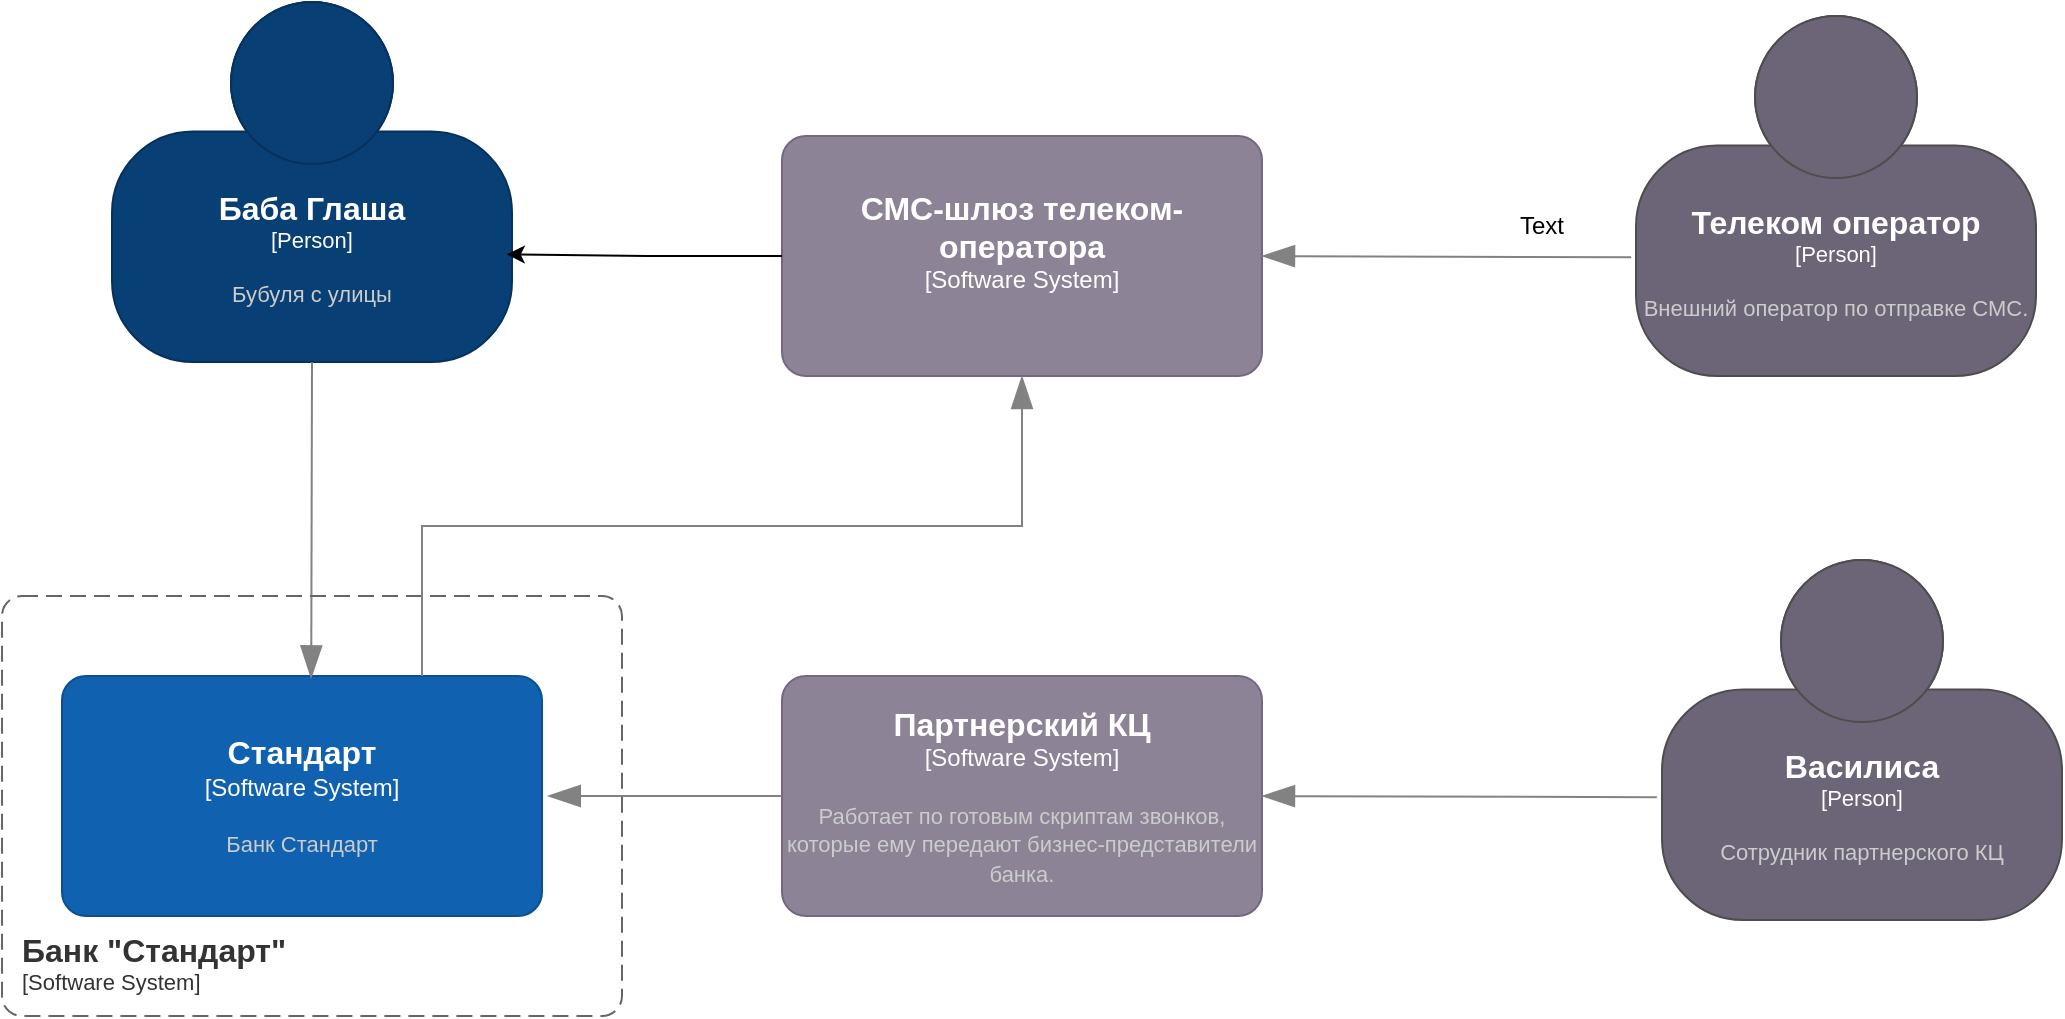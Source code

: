 <mxfile version="22.1.22" type="embed" pages="2">
  <diagram name="Диаграмма Контекста" id="or0cbxhQHK2p6AbOdDbz">
    <mxGraphModel dx="1624" dy="1848" grid="1" gridSize="10" guides="1" tooltips="1" connect="1" arrows="1" fold="1" page="1" pageScale="1" pageWidth="827" pageHeight="1169" math="0" shadow="0">
      <root>
        <mxCell id="0" />
        <mxCell id="1" parent="0" />
        <object placeholders="1" c4Name="Баба Глаша" c4Type="Person" c4Description="Бубуля с улицы" label="&lt;font style=&quot;font-size: 16px&quot;&gt;&lt;b&gt;%c4Name%&lt;/b&gt;&lt;/font&gt;&lt;div&gt;[%c4Type%]&lt;/div&gt;&lt;br&gt;&lt;div&gt;&lt;font style=&quot;font-size: 11px&quot;&gt;&lt;font color=&quot;#cccccc&quot;&gt;%c4Description%&lt;/font&gt;&lt;/div&gt;" id="4RS0db4ZnhoJXfB8UTYv-1">
          <mxCell style="html=1;fontSize=11;dashed=0;whiteSpace=wrap;fillColor=#083F75;strokeColor=#06315C;fontColor=#ffffff;shape=mxgraph.c4.person2;align=center;metaEdit=1;points=[[0.5,0,0],[1,0.5,0],[1,0.75,0],[0.75,1,0],[0.5,1,0],[0.25,1,0],[0,0.75,0],[0,0.5,0]];resizable=0;" parent="1" vertex="1">
            <mxGeometry x="65" y="-927" width="200" height="180" as="geometry" />
          </mxCell>
        </object>
        <object placeholders="1" c4Name="Василиса" c4Type="Person" c4Description="Сотрудник партнерского КЦ" label="&lt;font style=&quot;font-size: 16px&quot;&gt;&lt;b&gt;%c4Name%&lt;/b&gt;&lt;/font&gt;&lt;div&gt;[%c4Type%]&lt;/div&gt;&lt;br&gt;&lt;div&gt;&lt;font style=&quot;font-size: 11px&quot;&gt;&lt;font color=&quot;#cccccc&quot;&gt;%c4Description%&lt;/font&gt;&lt;/div&gt;" id="4RS0db4ZnhoJXfB8UTYv-5">
          <mxCell style="html=1;fontSize=11;dashed=0;whiteSpace=wrap;fillColor=#6C6477;strokeColor=#4D4D4D;fontColor=#ffffff;shape=mxgraph.c4.person2;align=center;metaEdit=1;points=[[0.5,0,0],[1,0.5,0],[1,0.75,0],[0.75,1,0],[0.5,1,0],[0.25,1,0],[0,0.75,0],[0,0.5,0]];resizable=0;" parent="1" vertex="1">
            <mxGeometry x="840" y="-648" width="200" height="180" as="geometry" />
          </mxCell>
        </object>
        <object placeholders="1" c4Name="Стандарт" c4Type="Software System" c4Description="Банк Стандарт" label="&lt;font style=&quot;font-size: 16px&quot;&gt;&lt;b&gt;%c4Name%&lt;/b&gt;&lt;/font&gt;&lt;div&gt;[%c4Type%]&lt;/div&gt;&lt;br&gt;&lt;div&gt;&lt;font style=&quot;font-size: 11px&quot;&gt;&lt;font color=&quot;#cccccc&quot;&gt;%c4Description%&lt;/font&gt;&lt;/div&gt;" id="4RS0db4ZnhoJXfB8UTYv-8">
          <mxCell style="rounded=1;whiteSpace=wrap;html=1;labelBackgroundColor=none;fillColor=#1061B0;fontColor=#ffffff;align=center;arcSize=10;strokeColor=#0D5091;metaEdit=1;resizable=0;points=[[0.25,0,0],[0.5,0,0],[0.75,0,0],[1,0.25,0],[1,0.5,0],[1,0.75,0],[0.75,1,0],[0.5,1,0],[0.25,1,0],[0,0.75,0],[0,0.5,0],[0,0.25,0]];" parent="1" vertex="1">
            <mxGeometry x="40" y="-590" width="240" height="120" as="geometry" />
          </mxCell>
        </object>
        <object placeholders="1" c4Name="Партнерский КЦ" c4Type="Software System" c4Description="Работает по готовым скриптам звонков, которые ему передают бизнес-представители банка." label="&lt;font style=&quot;font-size: 16px&quot;&gt;&lt;b&gt;%c4Name%&lt;/b&gt;&lt;/font&gt;&lt;div&gt;[%c4Type%]&lt;/div&gt;&lt;br&gt;&lt;div&gt;&lt;font style=&quot;font-size: 11px&quot;&gt;&lt;font color=&quot;#cccccc&quot;&gt;%c4Description%&lt;/font&gt;&lt;/div&gt;" id="4RS0db4ZnhoJXfB8UTYv-9">
          <mxCell style="rounded=1;whiteSpace=wrap;html=1;labelBackgroundColor=none;fillColor=#8C8496;fontColor=#ffffff;align=center;arcSize=10;strokeColor=#736782;metaEdit=1;resizable=0;points=[[0.25,0,0],[0.5,0,0],[0.75,0,0],[1,0.25,0],[1,0.5,0],[1,0.75,0],[0.75,1,0],[0.5,1,0],[0.25,1,0],[0,0.75,0],[0,0.5,0],[0,0.25,0]];" parent="1" vertex="1">
            <mxGeometry x="400" y="-590" width="240" height="120" as="geometry" />
          </mxCell>
        </object>
        <object placeholders="1" c4Type="Relationship" id="QrVf-eXzEir6JT4nixFo-1">
          <mxCell style="endArrow=blockThin;html=1;fontSize=10;fontColor=#404040;strokeWidth=1;endFill=1;strokeColor=#828282;elbow=vertical;metaEdit=1;endSize=14;startSize=14;jumpStyle=arc;jumpSize=16;rounded=0;edgeStyle=orthogonalEdgeStyle;exitX=0.5;exitY=1;exitDx=0;exitDy=0;exitPerimeter=0;entryX=0.519;entryY=0.01;entryDx=0;entryDy=0;entryPerimeter=0;" parent="1" source="4RS0db4ZnhoJXfB8UTYv-1" target="4RS0db4ZnhoJXfB8UTYv-8" edge="1">
            <mxGeometry width="240" relative="1" as="geometry">
              <mxPoint x="780" y="-230" as="sourcePoint" />
              <mxPoint x="164" y="-580" as="targetPoint" />
            </mxGeometry>
          </mxCell>
        </object>
        <object placeholders="1" c4Type="Relationship" id="QrVf-eXzEir6JT4nixFo-3">
          <mxCell style="endArrow=blockThin;html=1;fontSize=10;fontColor=#404040;strokeWidth=1;endFill=1;strokeColor=#828282;elbow=vertical;metaEdit=1;endSize=14;startSize=14;jumpStyle=arc;jumpSize=16;rounded=0;edgeStyle=orthogonalEdgeStyle;exitX=0;exitY=0.5;exitDx=0;exitDy=0;exitPerimeter=0;entryX=1.012;entryY=0.5;entryDx=0;entryDy=0;entryPerimeter=0;" parent="1" source="4RS0db4ZnhoJXfB8UTYv-9" target="4RS0db4ZnhoJXfB8UTYv-8" edge="1">
            <mxGeometry width="240" relative="1" as="geometry">
              <mxPoint x="160" y="-490" as="sourcePoint" />
              <mxPoint x="400" y="-490" as="targetPoint" />
            </mxGeometry>
          </mxCell>
        </object>
        <object placeholders="1" c4Name="Банк &quot;Стандарт&quot;" c4Type="SystemScopeBoundary" c4Application="Software System" label="&lt;font style=&quot;font-size: 16px&quot;&gt;&lt;b&gt;&lt;div style=&quot;text-align: left&quot;&gt;%c4Name%&lt;/div&gt;&lt;/b&gt;&lt;/font&gt;&lt;div style=&quot;text-align: left&quot;&gt;[%c4Application%]&lt;/div&gt;" id="QrVf-eXzEir6JT4nixFo-4">
          <mxCell style="rounded=1;fontSize=11;whiteSpace=wrap;html=1;dashed=1;arcSize=20;fillColor=none;strokeColor=#666666;fontColor=#333333;labelBackgroundColor=none;align=left;verticalAlign=bottom;labelBorderColor=none;spacingTop=0;spacing=10;dashPattern=8 4;metaEdit=1;rotatable=0;perimeter=rectanglePerimeter;noLabel=0;labelPadding=0;allowArrows=0;connectable=0;expand=0;recursiveResize=0;editable=1;pointerEvents=0;absoluteArcSize=1;points=[[0.25,0,0],[0.5,0,0],[0.75,0,0],[1,0.25,0],[1,0.5,0],[1,0.75,0],[0.75,1,0],[0.5,1,0],[0.25,1,0],[0,0.75,0],[0,0.5,0],[0,0.25,0]];" parent="1" vertex="1">
            <mxGeometry x="10" y="-630" width="310" height="210" as="geometry" />
          </mxCell>
        </object>
        <object placeholders="1" c4Name="Телеком оператор" c4Type="Person" c4Description="Внешний оператор по отправке СМС." label="&lt;font style=&quot;font-size: 16px&quot;&gt;&lt;b&gt;%c4Name%&lt;/b&gt;&lt;/font&gt;&lt;div&gt;[%c4Type%]&lt;/div&gt;&lt;br&gt;&lt;div&gt;&lt;font style=&quot;font-size: 11px&quot;&gt;&lt;font color=&quot;#cccccc&quot;&gt;%c4Description%&lt;/font&gt;&lt;/div&gt;" id="QrVf-eXzEir6JT4nixFo-5">
          <mxCell style="html=1;fontSize=11;dashed=0;whiteSpace=wrap;fillColor=#6C6477;strokeColor=#4D4D4D;fontColor=#ffffff;shape=mxgraph.c4.person2;align=center;metaEdit=1;points=[[0.5,0,0],[1,0.5,0],[1,0.75,0],[0.75,1,0],[0.5,1,0],[0.25,1,0],[0,0.75,0],[0,0.5,0]];resizable=0;" parent="1" vertex="1">
            <mxGeometry x="827" y="-920" width="200" height="180" as="geometry" />
          </mxCell>
        </object>
        <object placeholders="1" c4Name="СМС-шлюз телеком-оператора" c4Type="Software System" c4Description="" label="&lt;font style=&quot;font-size: 16px&quot;&gt;&lt;b&gt;%c4Name%&lt;/b&gt;&lt;/font&gt;&lt;div&gt;[%c4Type%]&lt;/div&gt;&lt;br&gt;&lt;div&gt;&lt;font style=&quot;font-size: 11px&quot;&gt;&lt;font color=&quot;#cccccc&quot;&gt;%c4Description%&lt;/font&gt;&lt;/div&gt;" id="QrVf-eXzEir6JT4nixFo-6">
          <mxCell style="rounded=1;whiteSpace=wrap;html=1;labelBackgroundColor=none;fillColor=#8C8496;fontColor=#ffffff;align=center;arcSize=10;strokeColor=#736782;metaEdit=1;resizable=0;points=[[0.25,0,0],[0.5,0,0],[0.75,0,0],[1,0.25,0],[1,0.5,0],[1,0.75,0],[0.75,1,0],[0.5,1,0],[0.25,1,0],[0,0.75,0],[0,0.5,0],[0,0.25,0]];" parent="1" vertex="1">
            <mxGeometry x="400" y="-860" width="240" height="120" as="geometry" />
          </mxCell>
        </object>
        <object placeholders="1" c4Type="Relationship" id="QrVf-eXzEir6JT4nixFo-8">
          <mxCell style="endArrow=blockThin;html=1;fontSize=10;fontColor=#404040;strokeWidth=1;endFill=1;strokeColor=#828282;elbow=vertical;metaEdit=1;endSize=14;startSize=14;jumpStyle=arc;jumpSize=16;rounded=0;edgeStyle=orthogonalEdgeStyle;exitX=-0.013;exitY=0.659;exitDx=0;exitDy=0;exitPerimeter=0;entryX=1;entryY=0.5;entryDx=0;entryDy=0;entryPerimeter=0;" parent="1" source="4RS0db4ZnhoJXfB8UTYv-5" target="4RS0db4ZnhoJXfB8UTYv-9" edge="1">
            <mxGeometry width="240" relative="1" as="geometry">
              <mxPoint x="540" y="-610" as="sourcePoint" />
              <mxPoint x="780" y="-610" as="targetPoint" />
            </mxGeometry>
          </mxCell>
        </object>
        <object placeholders="1" c4Type="Relationship" id="QrVf-eXzEir6JT4nixFo-9">
          <mxCell style="endArrow=blockThin;html=1;fontSize=10;fontColor=#404040;strokeWidth=1;endFill=1;strokeColor=#828282;elbow=vertical;metaEdit=1;endSize=14;startSize=14;jumpStyle=arc;jumpSize=16;rounded=0;edgeStyle=orthogonalEdgeStyle;exitX=-0.012;exitY=0.67;exitDx=0;exitDy=0;exitPerimeter=0;entryX=1;entryY=0.5;entryDx=0;entryDy=0;entryPerimeter=0;" parent="1" source="QrVf-eXzEir6JT4nixFo-5" target="QrVf-eXzEir6JT4nixFo-6" edge="1">
            <mxGeometry width="240" relative="1" as="geometry">
              <mxPoint x="320" y="-460" as="sourcePoint" />
              <mxPoint x="560" y="-460" as="targetPoint" />
            </mxGeometry>
          </mxCell>
        </object>
        <object placeholders="1" c4Type="Relationship" id="QrVf-eXzEir6JT4nixFo-10">
          <mxCell style="endArrow=blockThin;html=1;fontSize=10;fontColor=#404040;strokeWidth=1;endFill=1;strokeColor=#828282;elbow=vertical;metaEdit=1;endSize=14;startSize=14;jumpStyle=arc;jumpSize=16;rounded=0;edgeStyle=orthogonalEdgeStyle;exitX=0.75;exitY=0;exitDx=0;exitDy=0;exitPerimeter=0;" parent="1" source="4RS0db4ZnhoJXfB8UTYv-8" target="QrVf-eXzEir6JT4nixFo-6" edge="1">
            <mxGeometry width="240" relative="1" as="geometry">
              <mxPoint x="310" y="-630" as="sourcePoint" />
              <mxPoint x="550" y="-820" as="targetPoint" />
            </mxGeometry>
          </mxCell>
        </object>
        <mxCell id="QrVf-eXzEir6JT4nixFo-11" style="edgeStyle=orthogonalEdgeStyle;rounded=0;orthogonalLoop=1;jettySize=auto;html=1;entryX=0.987;entryY=0.701;entryDx=0;entryDy=0;entryPerimeter=0;" parent="1" source="QrVf-eXzEir6JT4nixFo-6" target="4RS0db4ZnhoJXfB8UTYv-1" edge="1">
          <mxGeometry relative="1" as="geometry" />
        </mxCell>
        <mxCell id="2" value="Text" style="text;strokeColor=none;align=center;fillColor=none;html=1;verticalAlign=middle;whiteSpace=wrap;rounded=0;" vertex="1" parent="1">
          <mxGeometry x="750" y="-830" width="60" height="30" as="geometry" />
        </mxCell>
      </root>
    </mxGraphModel>
  </diagram>
  <diagram id="jFnLi0YJVKStocUr11Sm" name="Диаграмма контейнеров">
    <mxGraphModel dx="1661" dy="2304" grid="1" gridSize="10" guides="1" tooltips="1" connect="1" arrows="1" fold="1" page="1" pageScale="1" pageWidth="827" pageHeight="1169" math="0" shadow="0">
      <root>
        <mxCell id="0" />
        <mxCell id="1" parent="0" />
        <object placeholders="1" c4Name="Баба Глаша" c4Type="Person" c4Description="Бубуля с улицы" label="&lt;font style=&quot;font-size: 16px&quot;&gt;&lt;b&gt;%c4Name%&lt;/b&gt;&lt;/font&gt;&lt;div&gt;[%c4Type%]&lt;/div&gt;&lt;br&gt;&lt;div&gt;&lt;font style=&quot;font-size: 11px&quot;&gt;&lt;font color=&quot;#cccccc&quot;&gt;%c4Description%&lt;/font&gt;&lt;/div&gt;" id="JibyZoyUKhV535MZkemt-1">
          <mxCell style="html=1;fontSize=11;dashed=0;whiteSpace=wrap;fillColor=#083F75;strokeColor=#06315C;fontColor=#ffffff;shape=mxgraph.c4.person2;align=center;metaEdit=1;points=[[0.5,0,0],[1,0.5,0],[1,0.75,0],[0.75,1,0],[0.5,1,0],[0.25,1,0],[0,0.75,0],[0,0.5,0]];resizable=0;" parent="1" vertex="1">
            <mxGeometry x="580" y="-430" width="200" height="180" as="geometry" />
          </mxCell>
        </object>
        <object placeholders="1" c4Name="Семён" c4Type="Person" c4Description="Сотрудники бэк-офиса" label="&lt;font style=&quot;font-size: 16px&quot;&gt;&lt;b&gt;%c4Name%&lt;/b&gt;&lt;/font&gt;&lt;div&gt;[%c4Type%]&lt;/div&gt;&lt;br&gt;&lt;div&gt;&lt;font style=&quot;font-size: 11px&quot;&gt;&lt;font color=&quot;#cccccc&quot;&gt;%c4Description%&lt;/font&gt;&lt;/div&gt;" id="JibyZoyUKhV535MZkemt-2">
          <mxCell style="html=1;fontSize=11;dashed=0;whiteSpace=wrap;fillColor=#083F75;strokeColor=#06315C;fontColor=#ffffff;shape=mxgraph.c4.person2;align=center;metaEdit=1;points=[[0.5,0,0],[1,0.5,0],[1,0.75,0],[0.75,1,0],[0.5,1,0],[0.25,1,0],[0,0.75,0],[0,0.5,0]];resizable=0;" parent="1" vertex="1">
            <mxGeometry x="40" y="1249" width="200" height="180" as="geometry" />
          </mxCell>
        </object>
        <object placeholders="1" c4Name="Клавдия" c4Type="Person" c4Description="Сотрудники фронт-офиса" label="&lt;font style=&quot;font-size: 16px&quot;&gt;&lt;b&gt;%c4Name%&lt;/b&gt;&lt;/font&gt;&lt;div&gt;[%c4Type%]&lt;/div&gt;&lt;br&gt;&lt;div&gt;&lt;font style=&quot;font-size: 11px&quot;&gt;&lt;font color=&quot;#cccccc&quot;&gt;%c4Description%&lt;/font&gt;&lt;/div&gt;" id="JibyZoyUKhV535MZkemt-3">
          <mxCell style="html=1;fontSize=11;dashed=0;whiteSpace=wrap;fillColor=#083F75;strokeColor=#06315C;fontColor=#ffffff;shape=mxgraph.c4.person2;align=center;metaEdit=1;points=[[0.5,0,0],[1,0.5,0],[1,0.75,0],[0.75,1,0],[0.5,1,0],[0.25,1,0],[0,0.75,0],[0,0.5,0]];resizable=0;" parent="1" vertex="1">
            <mxGeometry x="60" y="730" width="200" height="180" as="geometry" />
          </mxCell>
        </object>
        <mxCell id="QDR3DsAfQP_gryoIWi2Q-38" style="edgeStyle=orthogonalEdgeStyle;rounded=0;orthogonalLoop=1;jettySize=auto;html=1;" parent="1" source="JibyZoyUKhV535MZkemt-4" target="QDR3DsAfQP_gryoIWi2Q-34" edge="1">
          <mxGeometry relative="1" as="geometry" />
        </mxCell>
        <object placeholders="1" c4Name="Марьяна" c4Type="Person" c4Description="Сотрудник КЦ" label="&lt;font style=&quot;font-size: 16px&quot;&gt;&lt;b&gt;%c4Name%&lt;/b&gt;&lt;/font&gt;&lt;div&gt;[%c4Type%]&lt;/div&gt;&lt;br&gt;&lt;div&gt;&lt;font style=&quot;font-size: 11px&quot;&gt;&lt;font color=&quot;#cccccc&quot;&gt;%c4Description%&lt;/font&gt;&lt;/div&gt;" id="JibyZoyUKhV535MZkemt-4">
          <mxCell style="html=1;fontSize=11;dashed=0;whiteSpace=wrap;fillColor=#083F75;strokeColor=#06315C;fontColor=#ffffff;shape=mxgraph.c4.person2;align=center;metaEdit=1;points=[[0.5,0,0],[1,0.5,0],[1,0.75,0],[0.75,1,0],[0.5,1,0],[0.25,1,0],[0,0.75,0],[0,0.5,0]];resizable=0;" parent="1" vertex="1">
            <mxGeometry x="1160" y="910" width="200" height="180" as="geometry" />
          </mxCell>
        </object>
        <object placeholders="1" c4Name="Сайт" c4Type="Container" c4Technology="PHP и React.js" c4Description="" label="&lt;font style=&quot;font-size: 16px&quot;&gt;&lt;b&gt;%c4Name%&lt;/b&gt;&lt;/font&gt;&lt;div&gt;[%c4Type%:&amp;nbsp;%c4Technology%]&lt;/div&gt;&lt;br&gt;&lt;div&gt;&lt;font style=&quot;font-size: 11px&quot;&gt;&lt;font color=&quot;#E6E6E6&quot;&gt;%c4Description%&lt;/font&gt;&lt;/div&gt;" id="QDR3DsAfQP_gryoIWi2Q-2">
          <mxCell style="shape=mxgraph.c4.webBrowserContainer2;whiteSpace=wrap;html=1;boundedLbl=1;rounded=0;labelBackgroundColor=none;strokeColor=#118ACD;fillColor=#23A2D9;strokeColor=#118ACD;strokeColor2=#0E7DAD;fontSize=12;fontColor=#ffffff;align=center;metaEdit=1;points=[[0.5,0,0],[1,0.25,0],[1,0.5,0],[1,0.75,0],[0.5,1,0],[0,0.75,0],[0,0.5,0],[0,0.25,0]];resizable=0;" parent="1" vertex="1">
            <mxGeometry x="740" y="-30" width="240" height="160" as="geometry" />
          </mxCell>
        </object>
        <mxCell id="QDR3DsAfQP_gryoIWi2Q-15" value="" style="group" parent="1" vertex="1" connectable="0">
          <mxGeometry x="520" y="1169" width="340" height="410" as="geometry" />
        </mxCell>
        <object placeholders="1" c4Name="Десктопный клиент" c4Type="Container" c4Technology="Delphi" c4Description="АБС" label="&lt;font style=&quot;font-size: 16px&quot;&gt;&lt;b&gt;%c4Name%&lt;/b&gt;&lt;/font&gt;&lt;div&gt;[%c4Type%: %c4Technology%]&lt;/div&gt;&lt;br&gt;&lt;div&gt;&lt;font style=&quot;font-size: 11px&quot;&gt;&lt;font color=&quot;#E6E6E6&quot;&gt;%c4Description%&lt;/font&gt;&lt;/div&gt;" id="QDR3DsAfQP_gryoIWi2Q-11">
          <mxCell style="rounded=1;whiteSpace=wrap;html=1;fontSize=11;labelBackgroundColor=none;fillColor=#23A2D9;fontColor=#ffffff;align=center;arcSize=10;strokeColor=#0E7DAD;metaEdit=1;resizable=0;points=[[0.25,0,0],[0.5,0,0],[0.75,0,0],[1,0.25,0],[1,0.5,0],[1,0.75,0],[0.75,1,0],[0.5,1,0],[0.25,1,0],[0,0.75,0],[0,0.5,0],[0,0.25,0]];" parent="QDR3DsAfQP_gryoIWi2Q-15" vertex="1">
            <mxGeometry x="40" y="20" width="240" height="120" as="geometry" />
          </mxCell>
        </object>
        <object placeholders="1" c4Name="ORACLE" c4Type="Container" c4Technology="ORACLE" c4Description="БД для АБС" label="&lt;font style=&quot;font-size: 16px&quot;&gt;&lt;b&gt;%c4Name%&lt;/b&gt;&lt;/font&gt;&lt;div&gt;[%c4Type%:&amp;nbsp;%c4Technology%]&lt;/div&gt;&lt;br&gt;&lt;div&gt;&lt;font style=&quot;font-size: 11px&quot;&gt;&lt;font color=&quot;#E6E6E6&quot;&gt;%c4Description%&lt;/font&gt;&lt;/div&gt;" id="QDR3DsAfQP_gryoIWi2Q-12">
          <mxCell style="shape=cylinder3;size=15;whiteSpace=wrap;html=1;boundedLbl=1;rounded=0;labelBackgroundColor=none;fillColor=#23A2D9;fontSize=12;fontColor=#ffffff;align=center;strokeColor=#0E7DAD;metaEdit=1;points=[[0.5,0,0],[1,0.25,0],[1,0.5,0],[1,0.75,0],[0.5,1,0],[0,0.75,0],[0,0.5,0],[0,0.25,0]];resizable=0;" parent="QDR3DsAfQP_gryoIWi2Q-15" vertex="1">
            <mxGeometry x="40" y="230" width="240" height="120" as="geometry" />
          </mxCell>
        </object>
        <object placeholders="1" c4Name="АБС" c4Type="ContainerScopeBoundary" c4Application="Container" label="&lt;font style=&quot;font-size: 16px&quot;&gt;&lt;b&gt;&lt;div style=&quot;text-align: left&quot;&gt;%c4Name%&lt;/div&gt;&lt;/b&gt;&lt;/font&gt;&lt;div style=&quot;text-align: left&quot;&gt;[%c4Application%]&lt;/div&gt;" id="QDR3DsAfQP_gryoIWi2Q-13">
          <mxCell style="rounded=1;fontSize=11;whiteSpace=wrap;html=1;dashed=1;arcSize=20;fillColor=none;strokeColor=#666666;fontColor=#333333;labelBackgroundColor=none;align=left;verticalAlign=bottom;labelBorderColor=none;spacingTop=0;spacing=10;dashPattern=8 4;metaEdit=1;rotatable=0;perimeter=rectanglePerimeter;noLabel=0;labelPadding=0;allowArrows=0;connectable=0;expand=0;recursiveResize=0;editable=1;pointerEvents=0;absoluteArcSize=1;points=[[0.25,0,0],[0.5,0,0],[0.75,0,0],[1,0.25,0],[1,0.5,0],[1,0.75,0],[0.75,1,0],[0.5,1,0],[0.25,1,0],[0,0.75,0],[0,0.5,0],[0,0.25,0]];" parent="QDR3DsAfQP_gryoIWi2Q-15" vertex="1">
            <mxGeometry width="340" height="410" as="geometry" />
          </mxCell>
        </object>
        <object placeholders="1" c4Type="Relationship" id="QDR3DsAfQP_gryoIWi2Q-14">
          <mxCell style="endArrow=blockThin;html=1;fontSize=10;fontColor=#404040;strokeWidth=1;endFill=1;strokeColor=#828282;elbow=vertical;metaEdit=1;endSize=14;startSize=14;jumpStyle=arc;jumpSize=16;rounded=0;edgeStyle=orthogonalEdgeStyle;entryX=0.5;entryY=0;entryDx=0;entryDy=0;entryPerimeter=0;" parent="QDR3DsAfQP_gryoIWi2Q-15" target="QDR3DsAfQP_gryoIWi2Q-12" edge="1">
            <mxGeometry width="240" relative="1" as="geometry">
              <mxPoint x="160" y="140" as="sourcePoint" />
              <mxPoint x="260" y="270" as="targetPoint" />
            </mxGeometry>
          </mxCell>
        </object>
        <mxCell id="QDR3DsAfQP_gryoIWi2Q-16" value="" style="group" parent="1" vertex="1" connectable="0">
          <mxGeometry x="330" y="-30" width="340" height="410" as="geometry" />
        </mxCell>
        <object placeholders="1" c4Name="Фронтенд" c4Type="Container" c4Technology="ASP.NET MVC 4.5 на основе .NET Framework 4.5" c4Description="Интернет банк" label="&lt;font style=&quot;font-size: 16px&quot;&gt;&lt;b&gt;%c4Name%&lt;/b&gt;&lt;/font&gt;&lt;div&gt;[%c4Type%: %c4Technology%]&lt;/div&gt;&lt;br&gt;&lt;div&gt;&lt;font style=&quot;font-size: 11px&quot;&gt;&lt;font color=&quot;#E6E6E6&quot;&gt;%c4Description%&lt;/font&gt;&lt;/div&gt;" id="QDR3DsAfQP_gryoIWi2Q-1">
          <mxCell style="rounded=1;whiteSpace=wrap;html=1;fontSize=11;labelBackgroundColor=none;fillColor=#23A2D9;fontColor=#ffffff;align=center;arcSize=10;strokeColor=#0E7DAD;metaEdit=1;resizable=0;points=[[0.25,0,0],[0.5,0,0],[0.75,0,0],[1,0.25,0],[1,0.5,0],[1,0.75,0],[0.75,1,0],[0.5,1,0],[0.25,1,0],[0,0.75,0],[0,0.5,0],[0,0.25,0]];" parent="QDR3DsAfQP_gryoIWi2Q-16" vertex="1">
            <mxGeometry x="40" y="20" width="240" height="120" as="geometry" />
          </mxCell>
        </object>
        <object placeholders="1" c4Name="MS SQL" c4Type="Container" c4Technology="MS SQL" c4Description="БД для Интернет банка" label="&lt;font style=&quot;font-size: 16px&quot;&gt;&lt;b&gt;%c4Name%&lt;/b&gt;&lt;/font&gt;&lt;div&gt;[%c4Type%:&amp;nbsp;%c4Technology%]&lt;/div&gt;&lt;br&gt;&lt;div&gt;&lt;font style=&quot;font-size: 11px&quot;&gt;&lt;font color=&quot;#E6E6E6&quot;&gt;%c4Description%&lt;/font&gt;&lt;/div&gt;" id="QDR3DsAfQP_gryoIWi2Q-3">
          <mxCell style="shape=cylinder3;size=15;whiteSpace=wrap;html=1;boundedLbl=1;rounded=0;labelBackgroundColor=none;fillColor=#23A2D9;fontSize=12;fontColor=#ffffff;align=center;strokeColor=#0E7DAD;metaEdit=1;points=[[0.5,0,0],[1,0.25,0],[1,0.5,0],[1,0.75,0],[0.5,1,0],[0,0.75,0],[0,0.5,0],[0,0.25,0]];resizable=0;" parent="QDR3DsAfQP_gryoIWi2Q-16" vertex="1">
            <mxGeometry x="40" y="230" width="240" height="120" as="geometry" />
          </mxCell>
        </object>
        <object placeholders="1" c4Name="Интернет банк" c4Type="ContainerScopeBoundary" c4Application="Container" label="&lt;font style=&quot;font-size: 16px&quot;&gt;&lt;b&gt;&lt;div style=&quot;text-align: left&quot;&gt;%c4Name%&lt;/div&gt;&lt;/b&gt;&lt;/font&gt;&lt;div style=&quot;text-align: left&quot;&gt;[%c4Application%]&lt;/div&gt;" id="QDR3DsAfQP_gryoIWi2Q-4">
          <mxCell style="rounded=1;fontSize=11;whiteSpace=wrap;html=1;dashed=1;arcSize=20;fillColor=none;strokeColor=#666666;fontColor=#333333;labelBackgroundColor=none;align=left;verticalAlign=bottom;labelBorderColor=none;spacingTop=0;spacing=10;dashPattern=8 4;metaEdit=1;rotatable=0;perimeter=rectanglePerimeter;noLabel=0;labelPadding=0;allowArrows=0;connectable=0;expand=0;recursiveResize=0;editable=1;pointerEvents=0;absoluteArcSize=1;points=[[0.25,0,0],[0.5,0,0],[0.75,0,0],[1,0.25,0],[1,0.5,0],[1,0.75,0],[0.75,1,0],[0.5,1,0],[0.25,1,0],[0,0.75,0],[0,0.5,0],[0,0.25,0]];" parent="QDR3DsAfQP_gryoIWi2Q-16" vertex="1">
            <mxGeometry width="340" height="410" as="geometry" />
          </mxCell>
        </object>
        <object placeholders="1" c4Type="Relationship" id="QDR3DsAfQP_gryoIWi2Q-6">
          <mxCell style="endArrow=blockThin;html=1;fontSize=10;fontColor=#404040;strokeWidth=1;endFill=1;strokeColor=#828282;elbow=vertical;metaEdit=1;endSize=14;startSize=14;jumpStyle=arc;jumpSize=16;rounded=0;edgeStyle=orthogonalEdgeStyle;entryX=0.5;entryY=0;entryDx=0;entryDy=0;entryPerimeter=0;" parent="QDR3DsAfQP_gryoIWi2Q-16" target="QDR3DsAfQP_gryoIWi2Q-3" edge="1">
            <mxGeometry width="240" relative="1" as="geometry">
              <mxPoint x="160" y="140" as="sourcePoint" />
              <mxPoint x="260" y="270" as="targetPoint" />
            </mxGeometry>
          </mxCell>
        </object>
        <object placeholders="1" c4Type="Relationship" id="QDR3DsAfQP_gryoIWi2Q-19">
          <mxCell style="endArrow=blockThin;html=1;fontSize=10;fontColor=#404040;strokeWidth=1;endFill=1;strokeColor=#828282;elbow=vertical;metaEdit=1;endSize=14;startSize=14;jumpStyle=arc;jumpSize=16;rounded=0;edgeStyle=orthogonalEdgeStyle;exitX=0.5;exitY=1;exitDx=0;exitDy=0;exitPerimeter=0;" parent="1" source="JibyZoyUKhV535MZkemt-1" edge="1">
            <mxGeometry width="240" relative="1" as="geometry">
              <mxPoint x="680" y="70" as="sourcePoint" />
              <mxPoint x="480" y="-30" as="targetPoint" />
            </mxGeometry>
          </mxCell>
        </object>
        <object placeholders="1" c4Type="Relationship" id="QDR3DsAfQP_gryoIWi2Q-20">
          <mxCell style="endArrow=blockThin;html=1;fontSize=10;fontColor=#404040;strokeWidth=1;endFill=1;strokeColor=#828282;elbow=vertical;metaEdit=1;endSize=14;startSize=14;jumpStyle=arc;jumpSize=16;rounded=0;edgeStyle=orthogonalEdgeStyle;exitX=0.5;exitY=1;exitDx=0;exitDy=0;exitPerimeter=0;entryX=0.5;entryY=0;entryDx=0;entryDy=0;entryPerimeter=0;" parent="1" source="JibyZoyUKhV535MZkemt-1" target="QDR3DsAfQP_gryoIWi2Q-2" edge="1">
            <mxGeometry width="240" relative="1" as="geometry">
              <mxPoint x="680" y="70" as="sourcePoint" />
              <mxPoint x="920" y="70" as="targetPoint" />
            </mxGeometry>
          </mxCell>
        </object>
        <mxCell id="uFnDK4JBGDEGxkG2IXuP-4" style="edgeStyle=orthogonalEdgeStyle;rounded=0;orthogonalLoop=1;jettySize=auto;html=1;" parent="1" source="QDR3DsAfQP_gryoIWi2Q-21" target="uFnDK4JBGDEGxkG2IXuP-2" edge="1">
          <mxGeometry relative="1" as="geometry" />
        </mxCell>
        <object placeholders="1" c4Name="Kafka" c4Type="Container" c4Technology="e.g. Apache Kafka, etc." c4Description="" label="&lt;font style=&quot;font-size: 16px&quot;&gt;&lt;b&gt;%c4Name%&lt;/b&gt;&lt;/font&gt;&lt;div&gt;[%c4Type%:&amp;nbsp;%c4Technology%]&lt;/div&gt;&lt;br&gt;&lt;div&gt;&lt;font style=&quot;font-size: 11px&quot;&gt;&lt;font color=&quot;#E6E6E6&quot;&gt;%c4Description%&lt;/font&gt;&lt;/div&gt;" id="QDR3DsAfQP_gryoIWi2Q-21">
          <mxCell style="shape=cylinder3;size=15;direction=south;whiteSpace=wrap;html=1;boundedLbl=1;rounded=0;labelBackgroundColor=none;fillColor=#23A2D9;fontSize=12;fontColor=#ffffff;align=center;strokeColor=#0E7DAD;metaEdit=1;points=[[0.5,0,0],[1,0.25,0],[1,0.5,0],[1,0.75,0],[0.5,1,0],[0,0.75,0],[0,0.5,0],[0,0.25,0]];resizable=0;" parent="1" vertex="1">
            <mxGeometry x="570" y="760" width="240" height="120" as="geometry" />
          </mxCell>
        </object>
        <object placeholders="1" c4Type="Relationship" id="QDR3DsAfQP_gryoIWi2Q-23">
          <mxCell style="endArrow=blockThin;html=1;fontSize=10;fontColor=#404040;strokeWidth=1;endFill=1;strokeColor=#828282;elbow=vertical;metaEdit=1;endSize=14;startSize=14;jumpStyle=arc;jumpSize=16;rounded=0;edgeStyle=orthogonalEdgeStyle;entryX=0;entryY=0.5;entryDx=0;entryDy=0;entryPerimeter=0;" parent="1" edge="1">
            <mxGeometry width="240" relative="1" as="geometry">
              <mxPoint x="480" y="380" as="sourcePoint" />
              <mxPoint x="680" y="500" as="targetPoint" />
              <Array as="points">
                <mxPoint x="480" y="420" />
                <mxPoint x="680" y="420" />
              </Array>
            </mxGeometry>
          </mxCell>
        </object>
        <object placeholders="1" c4Type="Relationship" id="QDR3DsAfQP_gryoIWi2Q-24">
          <mxCell style="endArrow=blockThin;html=1;fontSize=10;fontColor=#404040;strokeWidth=1;endFill=1;strokeColor=#828282;elbow=vertical;metaEdit=1;endSize=14;startSize=14;jumpStyle=arc;jumpSize=16;rounded=0;edgeStyle=orthogonalEdgeStyle;exitX=0.5;exitY=1;exitDx=0;exitDy=0;exitPerimeter=0;" parent="1" source="QDR3DsAfQP_gryoIWi2Q-2" edge="1">
            <mxGeometry width="240" relative="1" as="geometry">
              <mxPoint x="380" y="470" as="sourcePoint" />
              <mxPoint x="680" y="500" as="targetPoint" />
            </mxGeometry>
          </mxCell>
        </object>
        <object placeholders="1" c4Name="API Gateway" c4Type="Container" c4Technology="Java, SpringBoot" c4Description="" label="&lt;font style=&quot;font-size: 16px&quot;&gt;&lt;b&gt;%c4Name%&lt;/b&gt;&lt;/font&gt;&lt;div&gt;[%c4Type%:&amp;nbsp;%c4Technology%]&lt;/div&gt;&lt;br&gt;&lt;div&gt;&lt;font style=&quot;font-size: 11px&quot;&gt;&lt;font color=&quot;#E6E6E6&quot;&gt;%c4Description%&lt;/font&gt;&lt;/div&gt;" id="QDR3DsAfQP_gryoIWi2Q-26">
          <mxCell style="shape=hexagon;size=50;perimeter=hexagonPerimeter2;whiteSpace=wrap;html=1;fixedSize=1;rounded=1;labelBackgroundColor=none;fillColor=#23A2D9;fontSize=12;fontColor=#ffffff;align=center;strokeColor=#0E7DAD;metaEdit=1;points=[[0.5,0,0],[1,0.25,0],[1,0.5,0],[1,0.75,0],[0.5,1,0],[0,0.75,0],[0,0.5,0],[0,0.25,0]];resizable=0;" parent="1" vertex="1">
            <mxGeometry x="580" y="500" width="200" height="170" as="geometry" />
          </mxCell>
        </object>
        <object placeholders="1" c4Type="Relationship" id="QDR3DsAfQP_gryoIWi2Q-29">
          <mxCell style="endArrow=blockThin;html=1;fontSize=10;fontColor=#404040;strokeWidth=1;endFill=1;strokeColor=#828282;elbow=vertical;metaEdit=1;endSize=14;startSize=14;jumpStyle=arc;jumpSize=16;rounded=0;edgeStyle=orthogonalEdgeStyle;exitX=0.5;exitY=1;exitDx=0;exitDy=0;exitPerimeter=0;entryX=0;entryY=0.5;entryDx=0;entryDy=0;entryPerimeter=0;" parent="1" source="QDR3DsAfQP_gryoIWi2Q-26" target="QDR3DsAfQP_gryoIWi2Q-21" edge="1">
            <mxGeometry width="240" relative="1" as="geometry">
              <mxPoint x="380" y="910" as="sourcePoint" />
              <mxPoint x="620" y="910" as="targetPoint" />
            </mxGeometry>
          </mxCell>
        </object>
        <object placeholders="1" c4Type="Relationship" c4Description="Обработка заявок, подтверждение депозита" label="&lt;div style=&quot;text-align: left&quot;&gt;&lt;div style=&quot;text-align: center&quot;&gt;&lt;b&gt;%c4Description%&lt;/b&gt;&lt;/div&gt;" id="QDR3DsAfQP_gryoIWi2Q-33">
          <mxCell style="endArrow=blockThin;html=1;fontSize=10;fontColor=#404040;strokeWidth=1;endFill=1;strokeColor=#828282;elbow=vertical;metaEdit=1;endSize=14;startSize=14;jumpStyle=arc;jumpSize=16;rounded=0;edgeStyle=orthogonalEdgeStyle;" parent="1" edge="1">
            <mxGeometry width="240" relative="1" as="geometry">
              <mxPoint x="240" y="1369" as="sourcePoint" />
              <mxPoint x="520" y="1369" as="targetPoint" />
              <mxPoint as="offset" />
            </mxGeometry>
          </mxCell>
        </object>
        <object placeholders="1" c4Name="Колл центр" c4Type="Container" c4Technology="e.g. SpringBoot, ElasticSearch, etc." label="&lt;font style=&quot;font-size: 16px&quot;&gt;&lt;b&gt;%c4Name%&lt;/b&gt;&lt;/font&gt;&lt;div&gt;[%c4Type%: %c4Technology%]&lt;/div&gt;&lt;br&gt;&lt;div&gt;&lt;font style=&quot;font-size: 11px&quot;&gt;&lt;font color=&quot;#E6E6E6&quot;&gt;%c4Description%&lt;/font&gt;&lt;/div&gt;" id="QDR3DsAfQP_gryoIWi2Q-34">
          <mxCell style="rounded=1;whiteSpace=wrap;html=1;fontSize=11;labelBackgroundColor=none;fillColor=#23A2D9;fontColor=#ffffff;align=center;arcSize=10;strokeColor=#0E7DAD;metaEdit=1;resizable=0;points=[[0.25,0,0],[0.5,0,0],[0.75,0,0],[1,0.25,0],[1,0.5,0],[1,0.75,0],[0.75,1,0],[0.5,1,0],[0.25,1,0],[0,0.75,0],[0,0.5,0],[0,0.25,0]];" parent="1" vertex="1">
            <mxGeometry x="820" y="940" width="240" height="120" as="geometry" />
          </mxCell>
        </object>
        <object placeholders="1" c4Type="Relationship" id="QDR3DsAfQP_gryoIWi2Q-35">
          <mxCell style="endArrow=blockThin;html=1;fontSize=10;fontColor=#404040;strokeWidth=1;endFill=1;strokeColor=#828282;elbow=vertical;metaEdit=1;endSize=14;startSize=14;jumpStyle=arc;jumpSize=16;rounded=0;edgeStyle=orthogonalEdgeStyle;exitX=0.5;exitY=0;exitDx=0;exitDy=0;exitPerimeter=0;entryX=0.5;entryY=0;entryDx=0;entryDy=0;entryPerimeter=0;" parent="1" source="QDR3DsAfQP_gryoIWi2Q-21" target="QDR3DsAfQP_gryoIWi2Q-34" edge="1">
            <mxGeometry width="240" relative="1" as="geometry">
              <mxPoint x="380" y="910" as="sourcePoint" />
              <mxPoint x="620" y="910" as="targetPoint" />
            </mxGeometry>
          </mxCell>
        </object>
        <object placeholders="1" c4Type="Relationship" id="QDR3DsAfQP_gryoIWi2Q-36">
          <mxCell style="endArrow=blockThin;html=1;fontSize=10;fontColor=#404040;strokeWidth=1;endFill=1;strokeColor=#828282;elbow=vertical;metaEdit=1;endSize=14;startSize=14;jumpStyle=arc;jumpSize=16;rounded=0;edgeStyle=orthogonalEdgeStyle;exitX=0.5;exitY=1;exitDx=0;exitDy=0;exitPerimeter=0;entryX=0.5;entryY=0;entryDx=0;entryDy=0;entryPerimeter=0;" parent="1" source="QDR3DsAfQP_gryoIWi2Q-34" target="JibyZoyUKhV535MZkemt-2" edge="1">
            <mxGeometry width="240" relative="1" as="geometry">
              <mxPoint x="380" y="870" as="sourcePoint" />
              <mxPoint x="680" y="1160" as="targetPoint" />
            </mxGeometry>
          </mxCell>
        </object>
        <mxCell id="QDR3DsAfQP_gryoIWi2Q-37" style="edgeStyle=orthogonalEdgeStyle;rounded=0;orthogonalLoop=1;jettySize=auto;html=1;entryX=0.415;entryY=0.009;entryDx=0;entryDy=0;entryPerimeter=0;" parent="1" source="JibyZoyUKhV535MZkemt-3" target="JibyZoyUKhV535MZkemt-2" edge="1">
          <mxGeometry relative="1" as="geometry" />
        </mxCell>
        <object placeholders="1" c4Name="Василиса" c4Type="Person" c4Description="Сотрудник партнерского КЦ" label="&lt;font style=&quot;font-size: 16px&quot;&gt;&lt;b&gt;%c4Name%&lt;/b&gt;&lt;/font&gt;&lt;div&gt;[%c4Type%]&lt;/div&gt;&lt;br&gt;&lt;div&gt;&lt;font style=&quot;font-size: 11px&quot;&gt;&lt;font color=&quot;#cccccc&quot;&gt;%c4Description%&lt;/font&gt;&lt;/div&gt;" id="uFnDK4JBGDEGxkG2IXuP-1">
          <mxCell style="html=1;fontSize=11;dashed=0;whiteSpace=wrap;fillColor=#6C6477;strokeColor=#4D4D4D;fontColor=#ffffff;shape=mxgraph.c4.person2;align=center;metaEdit=1;points=[[0.5,0,0],[1,0.5,0],[1,0.75,0],[0.75,1,0],[0.5,1,0],[0.25,1,0],[0,0.75,0],[0,0.5,0]];resizable=0;" parent="1" vertex="1">
            <mxGeometry x="1454" y="608" width="200" height="180" as="geometry" />
          </mxCell>
        </object>
        <object placeholders="1" c4Name="Партнерский КЦ" c4Type="Software System" c4Description="Работает по готовым скриптам звонков, которые ему передают бизнес-представители банка." label="&lt;font style=&quot;font-size: 16px&quot;&gt;&lt;b&gt;%c4Name%&lt;/b&gt;&lt;/font&gt;&lt;div&gt;[%c4Type%]&lt;/div&gt;&lt;br&gt;&lt;div&gt;&lt;font style=&quot;font-size: 11px&quot;&gt;&lt;font color=&quot;#cccccc&quot;&gt;%c4Description%&lt;/font&gt;&lt;/div&gt;" id="uFnDK4JBGDEGxkG2IXuP-2">
          <mxCell style="rounded=1;whiteSpace=wrap;html=1;labelBackgroundColor=none;fillColor=#8C8496;fontColor=#ffffff;align=center;arcSize=10;strokeColor=#736782;metaEdit=1;resizable=0;points=[[0.25,0,0],[0.5,0,0],[0.75,0,0],[1,0.25,0],[1,0.5,0],[1,0.75,0],[0.75,1,0],[0.5,1,0],[0.25,1,0],[0,0.75,0],[0,0.5,0],[0,0.25,0]];" parent="1" vertex="1">
            <mxGeometry x="1120" y="668" width="240" height="120" as="geometry" />
          </mxCell>
        </object>
        <object placeholders="1" c4Type="Relationship" id="uFnDK4JBGDEGxkG2IXuP-3">
          <mxCell style="endArrow=blockThin;html=1;fontSize=10;fontColor=#404040;strokeWidth=1;endFill=1;strokeColor=#828282;elbow=vertical;metaEdit=1;endSize=14;startSize=14;jumpStyle=arc;jumpSize=16;rounded=0;edgeStyle=orthogonalEdgeStyle;exitX=-0.013;exitY=0.659;exitDx=0;exitDy=0;exitPerimeter=0;entryX=1;entryY=0.5;entryDx=0;entryDy=0;entryPerimeter=0;" parent="1" source="uFnDK4JBGDEGxkG2IXuP-1" target="uFnDK4JBGDEGxkG2IXuP-2" edge="1">
            <mxGeometry width="240" relative="1" as="geometry">
              <mxPoint x="1260" y="648" as="sourcePoint" />
              <mxPoint x="1500" y="648" as="targetPoint" />
            </mxGeometry>
          </mxCell>
        </object>
        <object placeholders="1" c4Name="Банк Стандарт" c4Type="SystemScopeBoundary" c4Application="Software System" label="&lt;font style=&quot;font-size: 16px&quot;&gt;&lt;b&gt;&lt;div style=&quot;text-align: left&quot;&gt;%c4Name%&lt;/div&gt;&lt;/b&gt;&lt;/font&gt;&lt;div style=&quot;text-align: left&quot;&gt;[%c4Application%]&lt;/div&gt;" id="uFnDK4JBGDEGxkG2IXuP-5">
          <mxCell style="rounded=1;fontSize=11;whiteSpace=wrap;html=1;dashed=1;arcSize=20;fillColor=none;strokeColor=#666666;fontColor=#333333;labelBackgroundColor=none;align=left;verticalAlign=bottom;labelBorderColor=none;spacingTop=0;spacing=10;dashPattern=8 4;metaEdit=1;rotatable=0;perimeter=rectanglePerimeter;noLabel=0;labelPadding=0;allowArrows=0;connectable=0;expand=0;recursiveResize=0;editable=1;pointerEvents=0;absoluteArcSize=1;points=[[0.25,0,0],[0.5,0,0],[0.75,0,0],[1,0.25,0],[1,0.5,0],[1,0.75,0],[0.75,1,0],[0.5,1,0],[0.25,1,0],[0,0.75,0],[0,0.5,0],[0,0.25,0]];" parent="1" vertex="1">
            <mxGeometry x="270" y="-200" width="810" height="1850" as="geometry" />
          </mxCell>
        </object>
      </root>
    </mxGraphModel>
  </diagram>
</mxfile>
